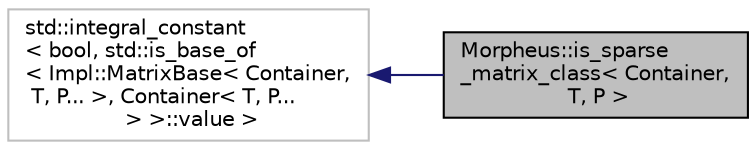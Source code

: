 digraph "Morpheus::is_sparse_matrix_class&lt; Container, T, P &gt;"
{
 // LATEX_PDF_SIZE
  edge [fontname="Helvetica",fontsize="10",labelfontname="Helvetica",labelfontsize="10"];
  node [fontname="Helvetica",fontsize="10",shape=record];
  rankdir="LR";
  Node1 [label="Morpheus::is_sparse\l_matrix_class\< Container,\l T, P \>",height=0.2,width=0.4,color="black", fillcolor="grey75", style="filled", fontcolor="black",tooltip=" "];
  Node2 -> Node1 [dir="back",color="midnightblue",fontsize="10",style="solid",fontname="Helvetica"];
  Node2 [label="std::integral_constant\l\< bool, std::is_base_of\l\< Impl::MatrixBase\< Container,\l T, P... \>, Container\< T, P...\l \> \>::value \>",height=0.2,width=0.4,color="grey75", fillcolor="white", style="filled",tooltip=" "];
}
